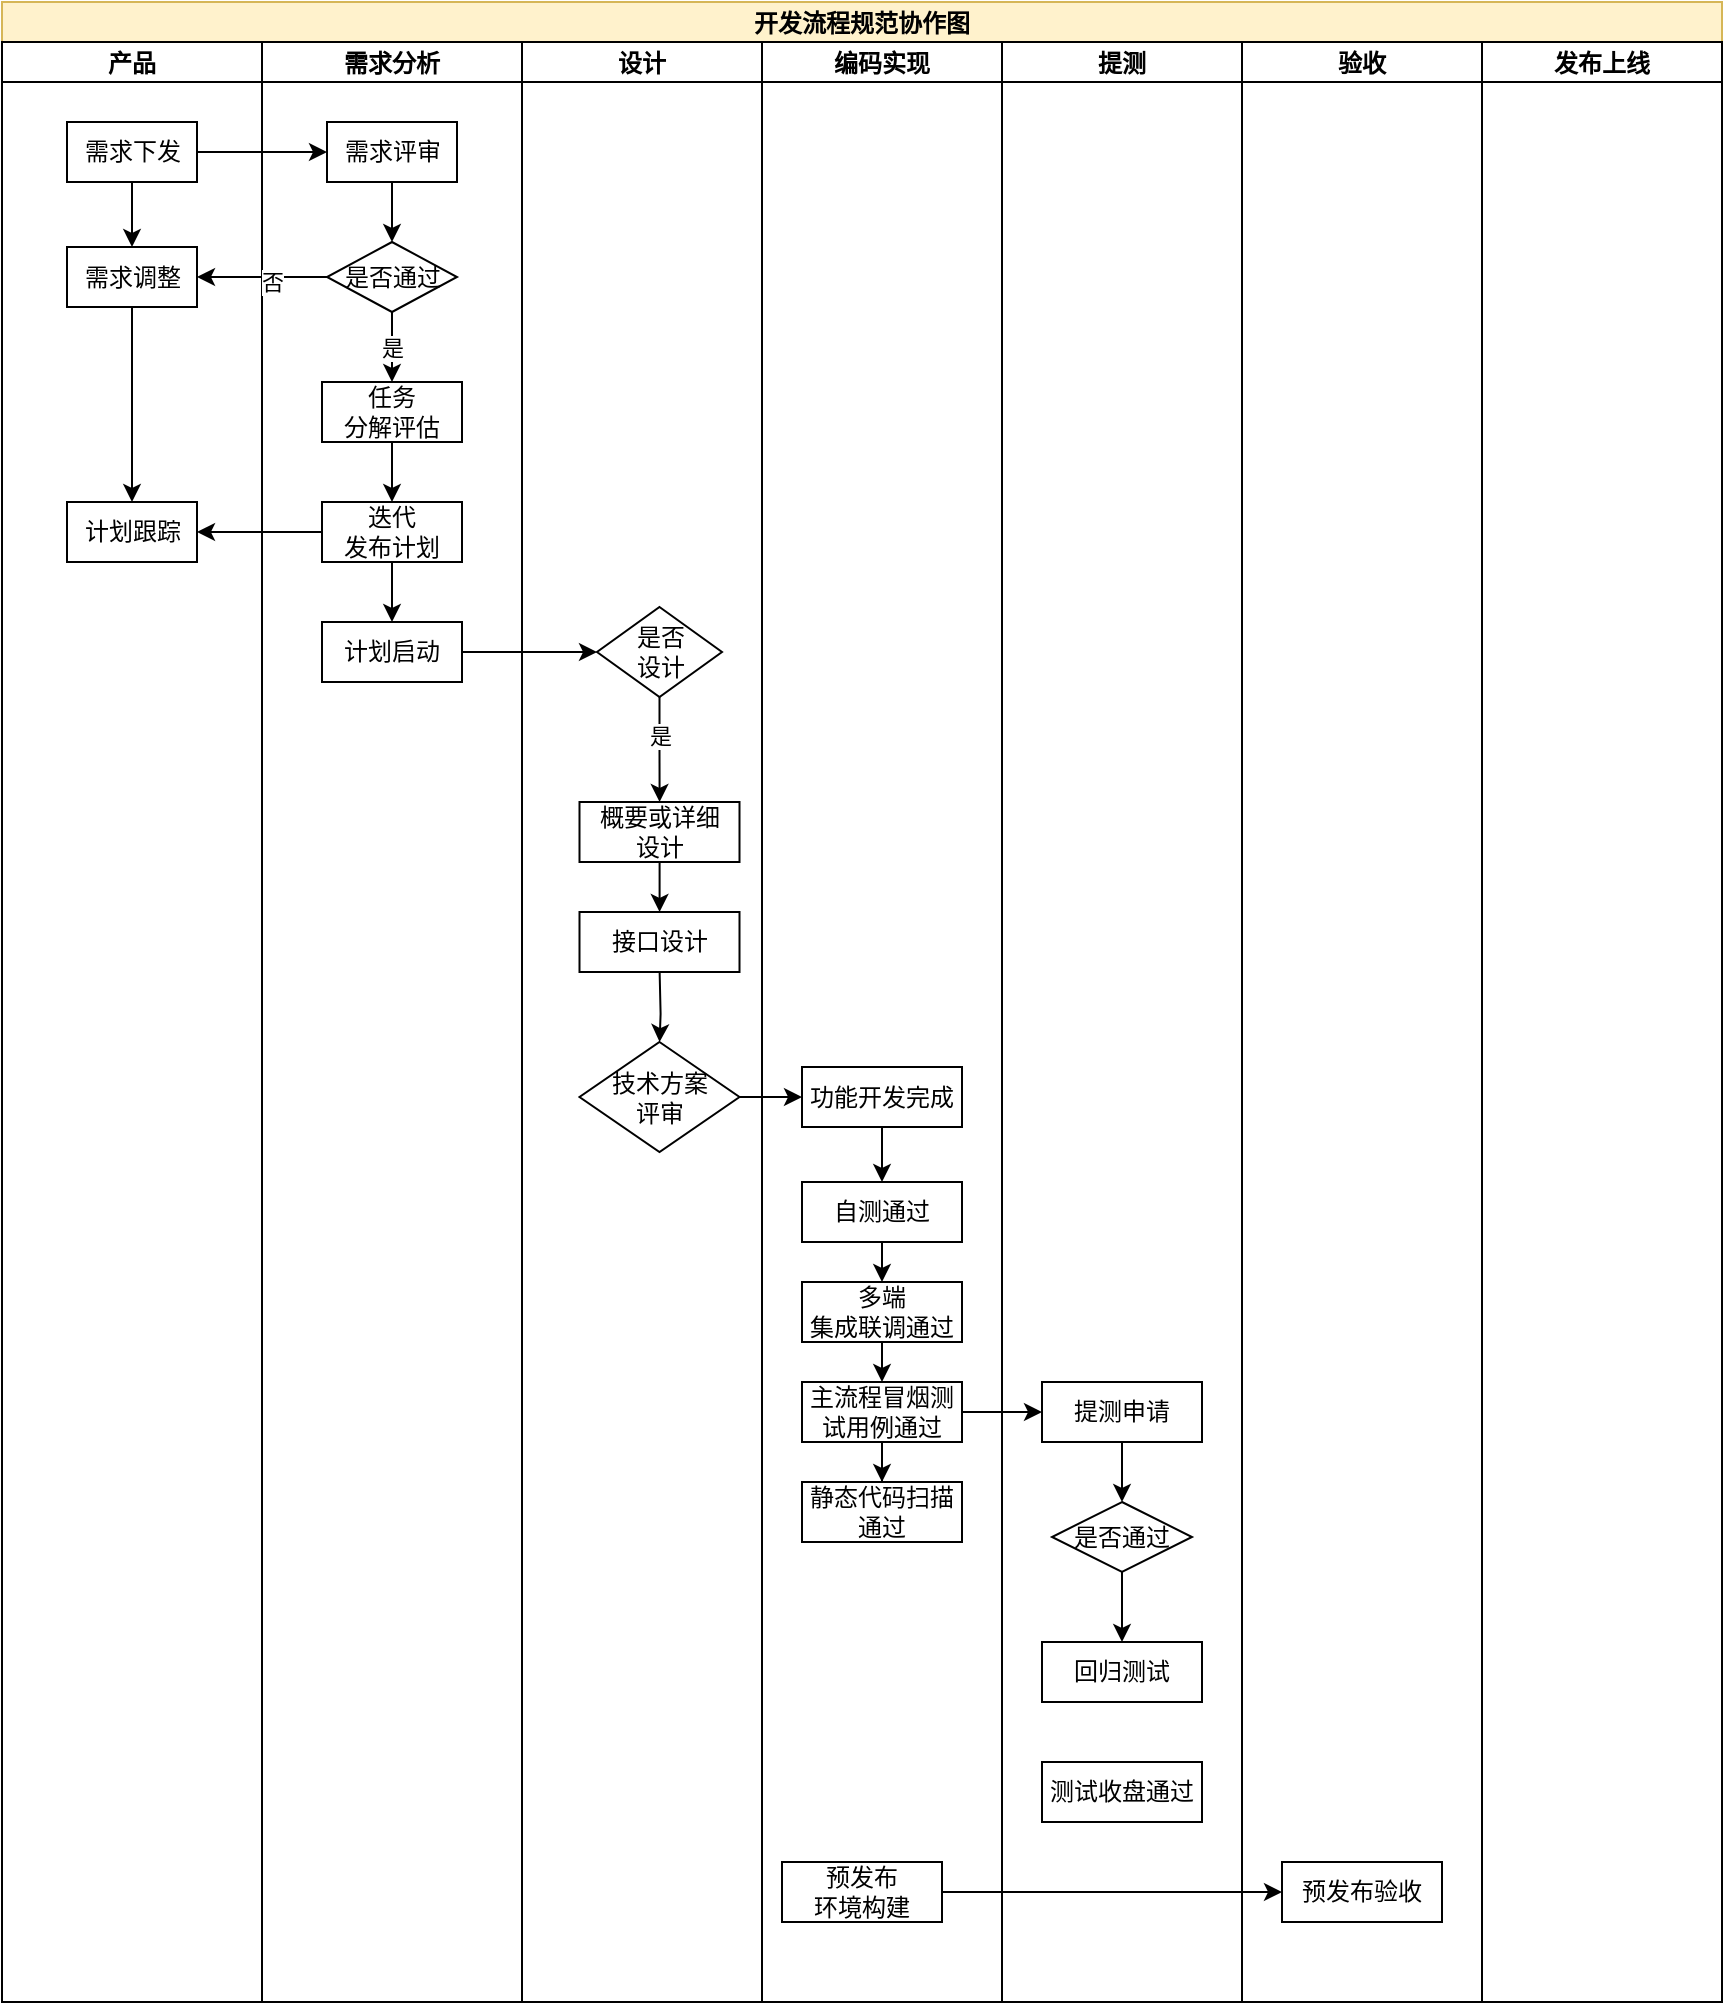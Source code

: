 <mxfile version="16.4.2" type="github">
  <diagram id="kgpKYQtTHZ0yAKxKKP6v" name="Page-1">
    <mxGraphModel dx="1056" dy="570" grid="1" gridSize="10" guides="1" tooltips="1" connect="1" arrows="1" fold="1" page="1" pageScale="1" pageWidth="850" pageHeight="1100" math="0" shadow="0">
      <root>
        <mxCell id="0" />
        <mxCell id="1" parent="0" />
        <mxCell id="3kRzph6qnzRTGQKdKOtc-10" value="开发流程规范协作图" style="swimlane;childLayout=stackLayout;resizeParent=1;resizeParentMax=0;startSize=20;fillColor=#fff2cc;strokeColor=#d6b656;" vertex="1" parent="1">
          <mxGeometry x="80" y="80" width="860" height="1000" as="geometry" />
        </mxCell>
        <mxCell id="3kRzph6qnzRTGQKdKOtc-30" value="产品" style="swimlane;startSize=20;" vertex="1" parent="3kRzph6qnzRTGQKdKOtc-10">
          <mxGeometry y="20" width="130" height="980" as="geometry" />
        </mxCell>
        <mxCell id="3kRzph6qnzRTGQKdKOtc-31" value="需求下发" style="rounded=0;whiteSpace=wrap;html=1;" vertex="1" parent="3kRzph6qnzRTGQKdKOtc-30">
          <mxGeometry x="32.5" y="40" width="65" height="30" as="geometry" />
        </mxCell>
        <mxCell id="3kRzph6qnzRTGQKdKOtc-33" value="" style="edgeStyle=orthogonalEdgeStyle;rounded=0;orthogonalLoop=1;jettySize=auto;html=1;" edge="1" parent="3kRzph6qnzRTGQKdKOtc-30" source="3kRzph6qnzRTGQKdKOtc-31" target="3kRzph6qnzRTGQKdKOtc-37">
          <mxGeometry relative="1" as="geometry">
            <mxPoint x="65.037" y="100.02" as="targetPoint" />
          </mxGeometry>
        </mxCell>
        <mxCell id="3kRzph6qnzRTGQKdKOtc-57" style="edgeStyle=orthogonalEdgeStyle;rounded=0;orthogonalLoop=1;jettySize=auto;html=1;" edge="1" parent="3kRzph6qnzRTGQKdKOtc-30" source="3kRzph6qnzRTGQKdKOtc-37" target="3kRzph6qnzRTGQKdKOtc-49">
          <mxGeometry relative="1" as="geometry" />
        </mxCell>
        <mxCell id="3kRzph6qnzRTGQKdKOtc-37" value="需求调整" style="rounded=0;whiteSpace=wrap;html=1;" vertex="1" parent="3kRzph6qnzRTGQKdKOtc-30">
          <mxGeometry x="32.5" y="102.5" width="65" height="30" as="geometry" />
        </mxCell>
        <mxCell id="3kRzph6qnzRTGQKdKOtc-49" value="计划跟踪" style="rounded=0;whiteSpace=wrap;html=1;" vertex="1" parent="3kRzph6qnzRTGQKdKOtc-30">
          <mxGeometry x="32.5" y="230" width="65" height="30" as="geometry" />
        </mxCell>
        <mxCell id="3kRzph6qnzRTGQKdKOtc-11" value="需求分析" style="swimlane;startSize=20;" vertex="1" parent="3kRzph6qnzRTGQKdKOtc-10">
          <mxGeometry x="130" y="20" width="130" height="980" as="geometry" />
        </mxCell>
        <mxCell id="3kRzph6qnzRTGQKdKOtc-17" value="需求评审" style="rounded=0;whiteSpace=wrap;html=1;" vertex="1" parent="3kRzph6qnzRTGQKdKOtc-11">
          <mxGeometry x="32.5" y="40" width="65" height="30" as="geometry" />
        </mxCell>
        <mxCell id="3kRzph6qnzRTGQKdKOtc-18" value="是否通过" style="rhombus;whiteSpace=wrap;html=1;rounded=0;" vertex="1" parent="3kRzph6qnzRTGQKdKOtc-11">
          <mxGeometry x="32.5" y="100" width="65" height="35" as="geometry" />
        </mxCell>
        <mxCell id="3kRzph6qnzRTGQKdKOtc-19" value="" style="edgeStyle=orthogonalEdgeStyle;rounded=0;orthogonalLoop=1;jettySize=auto;html=1;" edge="1" parent="3kRzph6qnzRTGQKdKOtc-11" source="3kRzph6qnzRTGQKdKOtc-17" target="3kRzph6qnzRTGQKdKOtc-18">
          <mxGeometry relative="1" as="geometry" />
        </mxCell>
        <mxCell id="3kRzph6qnzRTGQKdKOtc-46" value="" style="edgeStyle=orthogonalEdgeStyle;rounded=0;orthogonalLoop=1;jettySize=auto;html=1;" edge="1" parent="3kRzph6qnzRTGQKdKOtc-11" source="3kRzph6qnzRTGQKdKOtc-41" target="3kRzph6qnzRTGQKdKOtc-45">
          <mxGeometry relative="1" as="geometry" />
        </mxCell>
        <mxCell id="3kRzph6qnzRTGQKdKOtc-41" value="任务&lt;br&gt;分解评估" style="whiteSpace=wrap;html=1;rounded=0;" vertex="1" parent="3kRzph6qnzRTGQKdKOtc-11">
          <mxGeometry x="30" y="170" width="70" height="30" as="geometry" />
        </mxCell>
        <mxCell id="3kRzph6qnzRTGQKdKOtc-42" value="是" style="edgeStyle=orthogonalEdgeStyle;rounded=0;orthogonalLoop=1;jettySize=auto;html=1;" edge="1" parent="3kRzph6qnzRTGQKdKOtc-11" source="3kRzph6qnzRTGQKdKOtc-18" target="3kRzph6qnzRTGQKdKOtc-41">
          <mxGeometry relative="1" as="geometry" />
        </mxCell>
        <mxCell id="3kRzph6qnzRTGQKdKOtc-53" style="edgeStyle=orthogonalEdgeStyle;rounded=0;orthogonalLoop=1;jettySize=auto;html=1;" edge="1" parent="3kRzph6qnzRTGQKdKOtc-11" source="3kRzph6qnzRTGQKdKOtc-45" target="3kRzph6qnzRTGQKdKOtc-52">
          <mxGeometry relative="1" as="geometry" />
        </mxCell>
        <mxCell id="3kRzph6qnzRTGQKdKOtc-45" value="迭代&lt;br&gt;发布计划" style="rounded=0;whiteSpace=wrap;html=1;" vertex="1" parent="3kRzph6qnzRTGQKdKOtc-11">
          <mxGeometry x="30" y="230" width="70" height="30" as="geometry" />
        </mxCell>
        <mxCell id="3kRzph6qnzRTGQKdKOtc-52" value="计划启动" style="rounded=0;whiteSpace=wrap;html=1;" vertex="1" parent="3kRzph6qnzRTGQKdKOtc-11">
          <mxGeometry x="30" y="290" width="70" height="30" as="geometry" />
        </mxCell>
        <mxCell id="3kRzph6qnzRTGQKdKOtc-12" value="设计" style="swimlane;startSize=20;" vertex="1" parent="3kRzph6qnzRTGQKdKOtc-10">
          <mxGeometry x="260" y="20" width="120" height="980" as="geometry" />
        </mxCell>
        <mxCell id="3kRzph6qnzRTGQKdKOtc-23" value="概要或详细&lt;br&gt;设计" style="whiteSpace=wrap;html=1;rounded=0;" vertex="1" parent="3kRzph6qnzRTGQKdKOtc-12">
          <mxGeometry x="28.75" y="380" width="80" height="30" as="geometry" />
        </mxCell>
        <mxCell id="3kRzph6qnzRTGQKdKOtc-58" value="" style="edgeStyle=orthogonalEdgeStyle;rounded=0;orthogonalLoop=1;jettySize=auto;html=1;" edge="1" parent="3kRzph6qnzRTGQKdKOtc-12" source="3kRzph6qnzRTGQKdKOtc-54" target="3kRzph6qnzRTGQKdKOtc-23">
          <mxGeometry relative="1" as="geometry" />
        </mxCell>
        <mxCell id="3kRzph6qnzRTGQKdKOtc-59" value="是" style="edgeLabel;html=1;align=center;verticalAlign=middle;resizable=0;points=[];" vertex="1" connectable="0" parent="3kRzph6qnzRTGQKdKOtc-58">
          <mxGeometry x="-0.255" relative="1" as="geometry">
            <mxPoint as="offset" />
          </mxGeometry>
        </mxCell>
        <mxCell id="3kRzph6qnzRTGQKdKOtc-54" value="是否&lt;br&gt;设计" style="rhombus;whiteSpace=wrap;html=1;rounded=0;" vertex="1" parent="3kRzph6qnzRTGQKdKOtc-12">
          <mxGeometry x="37.5" y="282.5" width="62.5" height="45" as="geometry" />
        </mxCell>
        <mxCell id="3kRzph6qnzRTGQKdKOtc-64" value="技术方案&lt;br&gt;评审" style="rhombus;whiteSpace=wrap;html=1;rounded=0;" vertex="1" parent="3kRzph6qnzRTGQKdKOtc-12">
          <mxGeometry x="28.75" y="500" width="80" height="55" as="geometry" />
        </mxCell>
        <mxCell id="3kRzph6qnzRTGQKdKOtc-65" value="" style="edgeStyle=orthogonalEdgeStyle;rounded=0;orthogonalLoop=1;jettySize=auto;html=1;" edge="1" parent="3kRzph6qnzRTGQKdKOtc-12" target="3kRzph6qnzRTGQKdKOtc-64">
          <mxGeometry relative="1" as="geometry">
            <mxPoint x="68.815" y="465" as="sourcePoint" />
          </mxGeometry>
        </mxCell>
        <mxCell id="3kRzph6qnzRTGQKdKOtc-72" value="接口设计" style="whiteSpace=wrap;html=1;rounded=0;" vertex="1" parent="3kRzph6qnzRTGQKdKOtc-12">
          <mxGeometry x="28.75" y="435" width="80" height="30" as="geometry" />
        </mxCell>
        <mxCell id="3kRzph6qnzRTGQKdKOtc-73" value="" style="edgeStyle=orthogonalEdgeStyle;rounded=0;orthogonalLoop=1;jettySize=auto;html=1;" edge="1" parent="3kRzph6qnzRTGQKdKOtc-12" source="3kRzph6qnzRTGQKdKOtc-23" target="3kRzph6qnzRTGQKdKOtc-72">
          <mxGeometry relative="1" as="geometry" />
        </mxCell>
        <mxCell id="3kRzph6qnzRTGQKdKOtc-13" value="编码实现" style="swimlane;startSize=20;" vertex="1" parent="3kRzph6qnzRTGQKdKOtc-10">
          <mxGeometry x="380" y="20" width="120" height="980" as="geometry">
            <mxRectangle x="240" y="20" width="30" height="460" as="alternateBounds" />
          </mxGeometry>
        </mxCell>
        <mxCell id="3kRzph6qnzRTGQKdKOtc-68" value="功能开发完成" style="whiteSpace=wrap;html=1;rounded=0;" vertex="1" parent="3kRzph6qnzRTGQKdKOtc-13">
          <mxGeometry x="20" y="512.5" width="80" height="30" as="geometry" />
        </mxCell>
        <mxCell id="3kRzph6qnzRTGQKdKOtc-78" style="edgeStyle=orthogonalEdgeStyle;rounded=0;orthogonalLoop=1;jettySize=auto;html=1;exitX=0.5;exitY=1;exitDx=0;exitDy=0;entryX=0.5;entryY=0;entryDx=0;entryDy=0;" edge="1" parent="3kRzph6qnzRTGQKdKOtc-13" source="3kRzph6qnzRTGQKdKOtc-74" target="3kRzph6qnzRTGQKdKOtc-76">
          <mxGeometry relative="1" as="geometry" />
        </mxCell>
        <mxCell id="3kRzph6qnzRTGQKdKOtc-74" value="多端&lt;br&gt;集成联调通过" style="whiteSpace=wrap;html=1;rounded=0;" vertex="1" parent="3kRzph6qnzRTGQKdKOtc-13">
          <mxGeometry x="20" y="620" width="80" height="30" as="geometry" />
        </mxCell>
        <mxCell id="3kRzph6qnzRTGQKdKOtc-77" style="edgeStyle=orthogonalEdgeStyle;rounded=0;orthogonalLoop=1;jettySize=auto;html=1;exitX=0.5;exitY=1;exitDx=0;exitDy=0;entryX=0.5;entryY=0;entryDx=0;entryDy=0;" edge="1" parent="3kRzph6qnzRTGQKdKOtc-13" source="3kRzph6qnzRTGQKdKOtc-75" target="3kRzph6qnzRTGQKdKOtc-74">
          <mxGeometry relative="1" as="geometry" />
        </mxCell>
        <mxCell id="3kRzph6qnzRTGQKdKOtc-75" value="自测通过" style="whiteSpace=wrap;html=1;rounded=0;" vertex="1" parent="3kRzph6qnzRTGQKdKOtc-13">
          <mxGeometry x="20" y="570" width="80" height="30" as="geometry" />
        </mxCell>
        <mxCell id="3kRzph6qnzRTGQKdKOtc-87" value="" style="edgeStyle=orthogonalEdgeStyle;rounded=0;orthogonalLoop=1;jettySize=auto;html=1;" edge="1" parent="3kRzph6qnzRTGQKdKOtc-13" source="3kRzph6qnzRTGQKdKOtc-76" target="3kRzph6qnzRTGQKdKOtc-86">
          <mxGeometry relative="1" as="geometry" />
        </mxCell>
        <mxCell id="3kRzph6qnzRTGQKdKOtc-76" value="主流程冒烟测试用例通过" style="whiteSpace=wrap;html=1;rounded=0;" vertex="1" parent="3kRzph6qnzRTGQKdKOtc-13">
          <mxGeometry x="20" y="670" width="80" height="30" as="geometry" />
        </mxCell>
        <mxCell id="3kRzph6qnzRTGQKdKOtc-71" value="" style="edgeStyle=orthogonalEdgeStyle;rounded=0;orthogonalLoop=1;jettySize=auto;html=1;" edge="1" parent="3kRzph6qnzRTGQKdKOtc-13" source="3kRzph6qnzRTGQKdKOtc-68" target="3kRzph6qnzRTGQKdKOtc-75">
          <mxGeometry relative="1" as="geometry">
            <mxPoint x="60" y="630" as="targetPoint" />
          </mxGeometry>
        </mxCell>
        <mxCell id="3kRzph6qnzRTGQKdKOtc-86" value="静态代码扫描通过" style="whiteSpace=wrap;html=1;rounded=0;" vertex="1" parent="3kRzph6qnzRTGQKdKOtc-13">
          <mxGeometry x="20" y="720" width="80" height="30" as="geometry" />
        </mxCell>
        <mxCell id="3kRzph6qnzRTGQKdKOtc-107" value="预发布&lt;br&gt;环境构建" style="whiteSpace=wrap;html=1;rounded=0;" vertex="1" parent="3kRzph6qnzRTGQKdKOtc-13">
          <mxGeometry x="10" y="910" width="80" height="30" as="geometry" />
        </mxCell>
        <mxCell id="3kRzph6qnzRTGQKdKOtc-20" value="提测" style="swimlane;startSize=20;" vertex="1" parent="3kRzph6qnzRTGQKdKOtc-10">
          <mxGeometry x="500" y="20" width="120" height="980" as="geometry">
            <mxRectangle x="240" y="20" width="30" height="460" as="alternateBounds" />
          </mxGeometry>
        </mxCell>
        <mxCell id="3kRzph6qnzRTGQKdKOtc-81" value="提测申请" style="whiteSpace=wrap;html=1;rounded=0;" vertex="1" parent="3kRzph6qnzRTGQKdKOtc-20">
          <mxGeometry x="20" y="670" width="80" height="30" as="geometry" />
        </mxCell>
        <mxCell id="3kRzph6qnzRTGQKdKOtc-92" value="回归测试" style="whiteSpace=wrap;html=1;rounded=0;" vertex="1" parent="3kRzph6qnzRTGQKdKOtc-20">
          <mxGeometry x="20" y="800" width="80" height="30" as="geometry" />
        </mxCell>
        <mxCell id="3kRzph6qnzRTGQKdKOtc-97" style="edgeStyle=orthogonalEdgeStyle;rounded=0;orthogonalLoop=1;jettySize=auto;html=1;exitX=0.5;exitY=1;exitDx=0;exitDy=0;" edge="1" parent="3kRzph6qnzRTGQKdKOtc-20" source="3kRzph6qnzRTGQKdKOtc-95" target="3kRzph6qnzRTGQKdKOtc-92">
          <mxGeometry relative="1" as="geometry" />
        </mxCell>
        <mxCell id="3kRzph6qnzRTGQKdKOtc-95" value="是否通过" style="rhombus;whiteSpace=wrap;html=1;rounded=0;" vertex="1" parent="3kRzph6qnzRTGQKdKOtc-20">
          <mxGeometry x="25" y="730" width="70" height="35" as="geometry" />
        </mxCell>
        <mxCell id="3kRzph6qnzRTGQKdKOtc-96" value="" style="edgeStyle=orthogonalEdgeStyle;rounded=0;orthogonalLoop=1;jettySize=auto;html=1;" edge="1" parent="3kRzph6qnzRTGQKdKOtc-20" source="3kRzph6qnzRTGQKdKOtc-81" target="3kRzph6qnzRTGQKdKOtc-95">
          <mxGeometry relative="1" as="geometry" />
        </mxCell>
        <mxCell id="3kRzph6qnzRTGQKdKOtc-98" value="测试收盘通过" style="whiteSpace=wrap;html=1;rounded=0;" vertex="1" parent="3kRzph6qnzRTGQKdKOtc-20">
          <mxGeometry x="20" y="860" width="80" height="30" as="geometry" />
        </mxCell>
        <mxCell id="3kRzph6qnzRTGQKdKOtc-21" value="验收" style="swimlane;startSize=20;" vertex="1" parent="3kRzph6qnzRTGQKdKOtc-10">
          <mxGeometry x="620" y="20" width="120" height="980" as="geometry">
            <mxRectangle x="240" y="20" width="30" height="460" as="alternateBounds" />
          </mxGeometry>
        </mxCell>
        <mxCell id="3kRzph6qnzRTGQKdKOtc-101" value="预发布验收" style="whiteSpace=wrap;html=1;rounded=0;" vertex="1" parent="3kRzph6qnzRTGQKdKOtc-21">
          <mxGeometry x="20" y="910" width="80" height="30" as="geometry" />
        </mxCell>
        <mxCell id="3kRzph6qnzRTGQKdKOtc-22" value="发布上线" style="swimlane;startSize=20;" vertex="1" parent="3kRzph6qnzRTGQKdKOtc-10">
          <mxGeometry x="740" y="20" width="120" height="980" as="geometry">
            <mxRectangle x="240" y="20" width="30" height="460" as="alternateBounds" />
          </mxGeometry>
        </mxCell>
        <mxCell id="3kRzph6qnzRTGQKdKOtc-34" value="" style="edgeStyle=orthogonalEdgeStyle;rounded=0;orthogonalLoop=1;jettySize=auto;html=1;" edge="1" parent="3kRzph6qnzRTGQKdKOtc-10" source="3kRzph6qnzRTGQKdKOtc-31" target="3kRzph6qnzRTGQKdKOtc-17">
          <mxGeometry relative="1" as="geometry" />
        </mxCell>
        <mxCell id="3kRzph6qnzRTGQKdKOtc-36" value="" style="edgeStyle=orthogonalEdgeStyle;rounded=0;orthogonalLoop=1;jettySize=auto;html=1;entryX=1;entryY=0.5;entryDx=0;entryDy=0;" edge="1" parent="3kRzph6qnzRTGQKdKOtc-10" source="3kRzph6qnzRTGQKdKOtc-18" target="3kRzph6qnzRTGQKdKOtc-37">
          <mxGeometry relative="1" as="geometry">
            <mxPoint x="110" y="137.5" as="targetPoint" />
          </mxGeometry>
        </mxCell>
        <mxCell id="3kRzph6qnzRTGQKdKOtc-40" value="否" style="edgeLabel;html=1;align=center;verticalAlign=middle;resizable=0;points=[];" vertex="1" connectable="0" parent="3kRzph6qnzRTGQKdKOtc-36">
          <mxGeometry x="-0.157" y="2" relative="1" as="geometry">
            <mxPoint as="offset" />
          </mxGeometry>
        </mxCell>
        <mxCell id="3kRzph6qnzRTGQKdKOtc-48" value="" style="edgeStyle=orthogonalEdgeStyle;rounded=0;orthogonalLoop=1;jettySize=auto;html=1;entryX=1;entryY=0.5;entryDx=0;entryDy=0;" edge="1" parent="3kRzph6qnzRTGQKdKOtc-10" source="3kRzph6qnzRTGQKdKOtc-45" target="3kRzph6qnzRTGQKdKOtc-49">
          <mxGeometry relative="1" as="geometry">
            <mxPoint x="105" y="265.0" as="targetPoint" />
          </mxGeometry>
        </mxCell>
        <mxCell id="3kRzph6qnzRTGQKdKOtc-55" value="" style="edgeStyle=orthogonalEdgeStyle;rounded=0;orthogonalLoop=1;jettySize=auto;html=1;" edge="1" parent="3kRzph6qnzRTGQKdKOtc-10" source="3kRzph6qnzRTGQKdKOtc-52" target="3kRzph6qnzRTGQKdKOtc-54">
          <mxGeometry relative="1" as="geometry" />
        </mxCell>
        <mxCell id="3kRzph6qnzRTGQKdKOtc-82" value="" style="edgeStyle=orthogonalEdgeStyle;rounded=0;orthogonalLoop=1;jettySize=auto;html=1;" edge="1" parent="3kRzph6qnzRTGQKdKOtc-10" source="3kRzph6qnzRTGQKdKOtc-76" target="3kRzph6qnzRTGQKdKOtc-81">
          <mxGeometry relative="1" as="geometry" />
        </mxCell>
        <mxCell id="3kRzph6qnzRTGQKdKOtc-83" style="edgeStyle=orthogonalEdgeStyle;rounded=0;orthogonalLoop=1;jettySize=auto;html=1;exitX=1;exitY=0.5;exitDx=0;exitDy=0;entryX=0;entryY=0.5;entryDx=0;entryDy=0;" edge="1" parent="3kRzph6qnzRTGQKdKOtc-10" source="3kRzph6qnzRTGQKdKOtc-64" target="3kRzph6qnzRTGQKdKOtc-68">
          <mxGeometry relative="1" as="geometry" />
        </mxCell>
        <mxCell id="3kRzph6qnzRTGQKdKOtc-108" style="edgeStyle=orthogonalEdgeStyle;rounded=0;orthogonalLoop=1;jettySize=auto;html=1;exitX=1;exitY=0.5;exitDx=0;exitDy=0;entryX=0;entryY=0.5;entryDx=0;entryDy=0;" edge="1" parent="3kRzph6qnzRTGQKdKOtc-10" source="3kRzph6qnzRTGQKdKOtc-107" target="3kRzph6qnzRTGQKdKOtc-101">
          <mxGeometry relative="1" as="geometry" />
        </mxCell>
      </root>
    </mxGraphModel>
  </diagram>
</mxfile>
